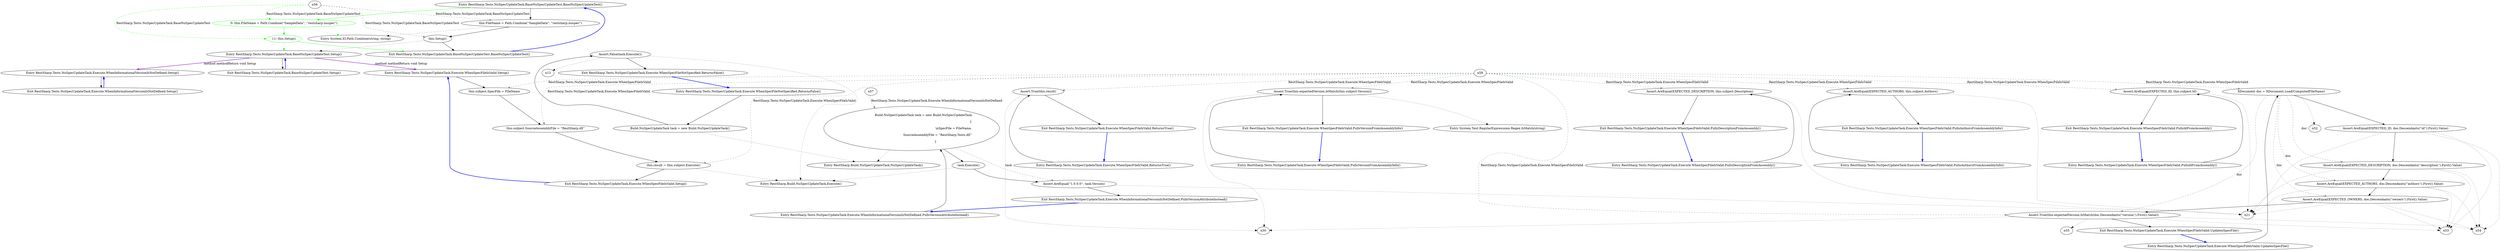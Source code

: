 digraph  {
n0 [cluster="RestSharp.Tests.NuSpecUpdateTask.BaseNuSpecUpdateTest.BaseNuSpecUpdateTest()", label="Entry RestSharp.Tests.NuSpecUpdateTask.BaseNuSpecUpdateTest.BaseNuSpecUpdateTest()", span="19-19"];
n1 [cluster="RestSharp.Tests.NuSpecUpdateTask.BaseNuSpecUpdateTest.BaseNuSpecUpdateTest()", label="this.FileName = Path.Combine(''SampleData'', ''restsharp.nuspec'')", span="21-21"];
d1 [cluster="RestSharp.Tests.NuSpecUpdateTask.BaseNuSpecUpdateTest.BaseNuSpecUpdateTest()", color=green, community=0, label="0: this.FileName = Path.Combine(''SampleData'', ''restsharp.nuspec'')", span="21-21"];
n2 [cluster="RestSharp.Tests.NuSpecUpdateTask.BaseNuSpecUpdateTest.BaseNuSpecUpdateTest()", label="this.Setup()", span="22-22"];
n4 [cluster="System.IO.Path.Combine(string, string)", label="Entry System.IO.Path.Combine(string, string)", span="0-0"];
n3 [cluster="RestSharp.Tests.NuSpecUpdateTask.BaseNuSpecUpdateTest.BaseNuSpecUpdateTest()", label="Exit RestSharp.Tests.NuSpecUpdateTask.BaseNuSpecUpdateTest.BaseNuSpecUpdateTest()", span="19-19"];
n5 [cluster="RestSharp.Tests.NuSpecUpdateTask.BaseNuSpecUpdateTest.Setup()", label="Entry RestSharp.Tests.NuSpecUpdateTask.BaseNuSpecUpdateTest.Setup()", span="25-25"];
d2 [cluster="RestSharp.Tests.NuSpecUpdateTask.BaseNuSpecUpdateTest.BaseNuSpecUpdateTest()", color=green, community=0, label="11: this.Setup()", span="22-22"];
n6 [cluster="RestSharp.Tests.NuSpecUpdateTask.BaseNuSpecUpdateTest.Setup()", label="Exit RestSharp.Tests.NuSpecUpdateTask.BaseNuSpecUpdateTest.Setup()", span="25-25"];
n14 [cluster="RestSharp.Tests.NuSpecUpdateTask.Execute.WhenInformationalVersionIsNotDefined.Setup()", label="Entry RestSharp.Tests.NuSpecUpdateTask.Execute.WhenInformationalVersionIsNotDefined.Setup()", span="45-45"];
n22 [cluster="RestSharp.Tests.NuSpecUpdateTask.Execute.WhenSpecFileIsValid.Setup()", label="Entry RestSharp.Tests.NuSpecUpdateTask.Execute.WhenSpecFileIsValid.Setup()", span="83-83"];
n7 [cluster="RestSharp.Tests.NuSpecUpdateTask.Execute.WhenSpecFileNotSpecified.ReturnsFalse()", label="Entry RestSharp.Tests.NuSpecUpdateTask.Execute.WhenSpecFileNotSpecified.ReturnsFalse()", span="34-34"];
n8 [cluster="RestSharp.Tests.NuSpecUpdateTask.Execute.WhenSpecFileNotSpecified.ReturnsFalse()", label="Build.NuSpecUpdateTask task = new Build.NuSpecUpdateTask()", span="36-36"];
n9 [cluster="RestSharp.Tests.NuSpecUpdateTask.Execute.WhenSpecFileNotSpecified.ReturnsFalse()", label="Assert.False(task.Execute())", span="38-38"];
n11 [cluster="RestSharp.Build.NuSpecUpdateTask.NuSpecUpdateTask()", label="Entry RestSharp.Build.NuSpecUpdateTask.NuSpecUpdateTask()", span="25-25"];
n10 [cluster="RestSharp.Tests.NuSpecUpdateTask.Execute.WhenSpecFileNotSpecified.ReturnsFalse()", label="Exit RestSharp.Tests.NuSpecUpdateTask.Execute.WhenSpecFileNotSpecified.ReturnsFalse()", span="34-34"];
n12 [cluster="RestSharp.Build.NuSpecUpdateTask.Execute()", label="Entry RestSharp.Build.NuSpecUpdateTask.Execute()", span="32-32"];
n15 [cluster="RestSharp.Tests.NuSpecUpdateTask.Execute.WhenInformationalVersionIsNotDefined.Setup()", label="Exit RestSharp.Tests.NuSpecUpdateTask.Execute.WhenInformationalVersionIsNotDefined.Setup()", span="45-45"];
n16 [cluster="RestSharp.Tests.NuSpecUpdateTask.Execute.WhenInformationalVersionIsNotDefined.PullsVersionAttributeInstead()", label="Entry RestSharp.Tests.NuSpecUpdateTask.Execute.WhenInformationalVersionIsNotDefined.PullsVersionAttributeInstead()", span="48-48"];
n17 [cluster="RestSharp.Tests.NuSpecUpdateTask.Execute.WhenInformationalVersionIsNotDefined.PullsVersionAttributeInstead()", label="Build.NuSpecUpdateTask task = new Build.NuSpecUpdateTask\r\n                                                  {\r\n                                                      \\nSpecFile = FileName,\r\n                                                      SourceAssemblyFile = ''RestSharp.Tests.dll''\r\n                                                  }", span="50-54"];
n18 [cluster="RestSharp.Tests.NuSpecUpdateTask.Execute.WhenInformationalVersionIsNotDefined.PullsVersionAttributeInstead()", label="task.Execute()", span="56-56"];
n19 [cluster="RestSharp.Tests.NuSpecUpdateTask.Execute.WhenInformationalVersionIsNotDefined.PullsVersionAttributeInstead()", label="Assert.AreEqual(''1.0.0.0'', task.Version)", span="58-58"];
n20 [cluster="RestSharp.Tests.NuSpecUpdateTask.Execute.WhenInformationalVersionIsNotDefined.PullsVersionAttributeInstead()", label="Exit RestSharp.Tests.NuSpecUpdateTask.Execute.WhenInformationalVersionIsNotDefined.PullsVersionAttributeInstead()", span="48-48"];
n23 [cluster="RestSharp.Tests.NuSpecUpdateTask.Execute.WhenSpecFileIsValid.Setup()", label="this.subject.SpecFile = FileName", span="85-85"];
n24 [cluster="RestSharp.Tests.NuSpecUpdateTask.Execute.WhenSpecFileIsValid.Setup()", label="this.subject.SourceAssemblyFile = ''RestSharp.dll''", span="86-86"];
n25 [cluster="RestSharp.Tests.NuSpecUpdateTask.Execute.WhenSpecFileIsValid.Setup()", label="this.result = this.subject.Execute()", span="87-87"];
n26 [cluster="RestSharp.Tests.NuSpecUpdateTask.Execute.WhenSpecFileIsValid.Setup()", label="Exit RestSharp.Tests.NuSpecUpdateTask.Execute.WhenSpecFileIsValid.Setup()", span="83-83"];
n27 [cluster="RestSharp.Tests.NuSpecUpdateTask.Execute.WhenSpecFileIsValid.ReturnsTrue()", label="Entry RestSharp.Tests.NuSpecUpdateTask.Execute.WhenSpecFileIsValid.ReturnsTrue()", span="91-91"];
n28 [cluster="RestSharp.Tests.NuSpecUpdateTask.Execute.WhenSpecFileIsValid.ReturnsTrue()", label="Assert.True(this.result)", span="93-93"];
n29 [cluster="RestSharp.Tests.NuSpecUpdateTask.Execute.WhenSpecFileIsValid.ReturnsTrue()", label="Exit RestSharp.Tests.NuSpecUpdateTask.Execute.WhenSpecFileIsValid.ReturnsTrue()", span="91-91"];
n31 [cluster="RestSharp.Tests.NuSpecUpdateTask.Execute.WhenSpecFileIsValid.PullsIdFromAssembly()", label="Entry RestSharp.Tests.NuSpecUpdateTask.Execute.WhenSpecFileIsValid.PullsIdFromAssembly()", span="97-97"];
n32 [cluster="RestSharp.Tests.NuSpecUpdateTask.Execute.WhenSpecFileIsValid.PullsIdFromAssembly()", label="Assert.AreEqual(EXPECTED_ID, this.subject.Id)", span="99-99"];
n33 [cluster="RestSharp.Tests.NuSpecUpdateTask.Execute.WhenSpecFileIsValid.PullsIdFromAssembly()", label="Exit RestSharp.Tests.NuSpecUpdateTask.Execute.WhenSpecFileIsValid.PullsIdFromAssembly()", span="97-97"];
n34 [cluster="RestSharp.Tests.NuSpecUpdateTask.Execute.WhenSpecFileIsValid.PullsDescriptionFromAssembly()", label="Entry RestSharp.Tests.NuSpecUpdateTask.Execute.WhenSpecFileIsValid.PullsDescriptionFromAssembly()", span="103-103"];
n35 [cluster="RestSharp.Tests.NuSpecUpdateTask.Execute.WhenSpecFileIsValid.PullsDescriptionFromAssembly()", label="Assert.AreEqual(EXPECTED_DESCRIPTION, this.subject.Description)", span="105-105"];
n36 [cluster="RestSharp.Tests.NuSpecUpdateTask.Execute.WhenSpecFileIsValid.PullsDescriptionFromAssembly()", label="Exit RestSharp.Tests.NuSpecUpdateTask.Execute.WhenSpecFileIsValid.PullsDescriptionFromAssembly()", span="103-103"];
n37 [cluster="RestSharp.Tests.NuSpecUpdateTask.Execute.WhenSpecFileIsValid.PullsVersionFromAssemblyInfo()", label="Entry RestSharp.Tests.NuSpecUpdateTask.Execute.WhenSpecFileIsValid.PullsVersionFromAssemblyInfo()", span="109-109"];
n38 [cluster="RestSharp.Tests.NuSpecUpdateTask.Execute.WhenSpecFileIsValid.PullsVersionFromAssemblyInfo()", label="Assert.True(this.expectedVersion.IsMatch(this.subject.Version))", span="111-111"];
n39 [cluster="RestSharp.Tests.NuSpecUpdateTask.Execute.WhenSpecFileIsValid.PullsVersionFromAssemblyInfo()", label="Exit RestSharp.Tests.NuSpecUpdateTask.Execute.WhenSpecFileIsValid.PullsVersionFromAssemblyInfo()", span="109-109"];
n40 [cluster="System.Text.RegularExpressions.Regex.IsMatch(string)", label="Entry System.Text.RegularExpressions.Regex.IsMatch(string)", span="0-0"];
n41 [cluster="RestSharp.Tests.NuSpecUpdateTask.Execute.WhenSpecFileIsValid.PullsAuthorsFromAssemblyInfo()", label="Entry RestSharp.Tests.NuSpecUpdateTask.Execute.WhenSpecFileIsValid.PullsAuthorsFromAssemblyInfo()", span="115-115"];
n42 [cluster="RestSharp.Tests.NuSpecUpdateTask.Execute.WhenSpecFileIsValid.PullsAuthorsFromAssemblyInfo()", label="Assert.AreEqual(EXPECTED_AUTHORS, this.subject.Authors)", span="117-117"];
n43 [cluster="RestSharp.Tests.NuSpecUpdateTask.Execute.WhenSpecFileIsValid.PullsAuthorsFromAssemblyInfo()", label="Exit RestSharp.Tests.NuSpecUpdateTask.Execute.WhenSpecFileIsValid.PullsAuthorsFromAssemblyInfo()", span="115-115"];
n44 [cluster="RestSharp.Tests.NuSpecUpdateTask.Execute.WhenSpecFileIsValid.UpdatesSpecFile()", label="Entry RestSharp.Tests.NuSpecUpdateTask.Execute.WhenSpecFileIsValid.UpdatesSpecFile()", span="121-121"];
n45 [cluster="RestSharp.Tests.NuSpecUpdateTask.Execute.WhenSpecFileIsValid.UpdatesSpecFile()", label="XDocument doc = XDocument.Load(ComputedFileName)", span="123-123"];
n46 [cluster="RestSharp.Tests.NuSpecUpdateTask.Execute.WhenSpecFileIsValid.UpdatesSpecFile()", label="Assert.AreEqual(EXPECTED_ID, doc.Descendants(''id'').First().Value)", span="125-125"];
n47 [cluster="RestSharp.Tests.NuSpecUpdateTask.Execute.WhenSpecFileIsValid.UpdatesSpecFile()", label="Assert.AreEqual(EXPECTED_DESCRIPTION, doc.Descendants(''description'').First().Value)", span="126-126"];
n48 [cluster="RestSharp.Tests.NuSpecUpdateTask.Execute.WhenSpecFileIsValid.UpdatesSpecFile()", label="Assert.AreEqual(EXPECTED_AUTHORS, doc.Descendants(''authors'').First().Value)", span="127-127"];
n49 [cluster="RestSharp.Tests.NuSpecUpdateTask.Execute.WhenSpecFileIsValid.UpdatesSpecFile()", label="Assert.AreEqual(EXPECTED_OWNERS, doc.Descendants(''owners'').First().Value)", span="128-128"];
n50 [cluster="RestSharp.Tests.NuSpecUpdateTask.Execute.WhenSpecFileIsValid.UpdatesSpecFile()", label="Assert.True(this.expectedVersion.IsMatch(doc.Descendants(''version'').First().Value))", span="129-129"];
n51 [cluster="RestSharp.Tests.NuSpecUpdateTask.Execute.WhenSpecFileIsValid.UpdatesSpecFile()", label="Exit RestSharp.Tests.NuSpecUpdateTask.Execute.WhenSpecFileIsValid.UpdatesSpecFile()", span="121-121"];
n13;
n21;
n30;
n52;
n53;
n54;
n55;
n56;
n57;
n58;
n0 -> n1  [key=0, style=solid];
n0 -> d1  [color=green, key=0, style=solid];
n1 -> n2  [key=0, style=solid];
n1 -> n4  [key=2, style=dotted];
d1 -> d2  [color=green, key=0, style=solid];
d1 -> n4  [color=green, key=2, style=dotted];
n2 -> n3  [key=0, style=solid];
n2 -> n5  [key=2, style=dotted];
n3 -> n0  [color=blue, key=0, style=bold];
n5 -> n6  [key=0, style=solid];
n5 -> n14  [color=darkorchid, key=3, label="method methodReturn void Setup", style=bold];
n5 -> n22  [color=darkorchid, key=3, label="method methodReturn void Setup", style=bold];
d2 -> n3  [color=green, key=0, style=solid];
d2 -> n5  [color=green, key=2, style=dotted];
n6 -> n5  [color=blue, key=0, style=bold];
n14 -> n15  [key=0, style=solid];
n22 -> n23  [key=0, style=solid];
n7 -> n8  [key=0, style=solid];
n8 -> n9  [key=0, style=solid];
n8 -> n11  [key=2, style=dotted];
n9 -> n10  [key=0, style=solid];
n9 -> n12  [key=2, style=dotted];
n9 -> n13  [key=2, style=dotted];
n10 -> n7  [color=blue, key=0, style=bold];
n15 -> n14  [color=blue, key=0, style=bold];
n16 -> n17  [key=0, style=solid];
n17 -> n11  [key=2, style=dotted];
n17 -> n18  [key=0, style=solid];
n17 -> n19  [color=darkseagreen4, key=1, label=task, style=dashed];
n18 -> n12  [key=2, style=dotted];
n18 -> n19  [key=0, style=solid];
n19 -> n20  [key=0, style=solid];
n19 -> n21  [key=2, style=dotted];
n20 -> n16  [color=blue, key=0, style=bold];
n23 -> n24  [key=0, style=solid];
n24 -> n25  [key=0, style=solid];
n25 -> n12  [key=2, style=dotted];
n25 -> n26  [key=0, style=solid];
n26 -> n22  [color=blue, key=0, style=bold];
n27 -> n28  [key=0, style=solid];
n28 -> n29  [key=0, style=solid];
n28 -> n30  [key=2, style=dotted];
n29 -> n27  [color=blue, key=0, style=bold];
n31 -> n32  [key=0, style=solid];
n32 -> n21  [key=2, style=dotted];
n32 -> n33  [key=0, style=solid];
n33 -> n31  [color=blue, key=0, style=bold];
n34 -> n35  [key=0, style=solid];
n35 -> n21  [key=2, style=dotted];
n35 -> n36  [key=0, style=solid];
n36 -> n34  [color=blue, key=0, style=bold];
n37 -> n38  [key=0, style=solid];
n38 -> n30  [key=2, style=dotted];
n38 -> n39  [key=0, style=solid];
n38 -> n40  [key=2, style=dotted];
n39 -> n37  [color=blue, key=0, style=bold];
n41 -> n42  [key=0, style=solid];
n42 -> n21  [key=2, style=dotted];
n42 -> n43  [key=0, style=solid];
n43 -> n41  [color=blue, key=0, style=bold];
n44 -> n45  [key=0, style=solid];
n45 -> n46  [key=0, style=solid];
n45 -> n47  [color=darkseagreen4, key=1, label=doc, style=dashed];
n45 -> n48  [color=darkseagreen4, key=1, label=doc, style=dashed];
n45 -> n49  [color=darkseagreen4, key=1, label=doc, style=dashed];
n45 -> n50  [color=darkseagreen4, key=1, label=doc, style=dashed];
n45 -> n52  [key=2, style=dotted];
n46 -> n21  [key=2, style=dotted];
n46 -> n47  [key=0, style=solid];
n46 -> n53  [key=2, style=dotted];
n46 -> n54  [key=2, style=dotted];
n47 -> n21  [key=2, style=dotted];
n47 -> n48  [key=0, style=solid];
n47 -> n53  [key=2, style=dotted];
n47 -> n54  [key=2, style=dotted];
n48 -> n21  [key=2, style=dotted];
n48 -> n49  [key=0, style=solid];
n48 -> n53  [key=2, style=dotted];
n48 -> n54  [key=2, style=dotted];
n49 -> n21  [key=2, style=dotted];
n49 -> n50  [key=0, style=solid];
n49 -> n53  [key=2, style=dotted];
n49 -> n54  [key=2, style=dotted];
n50 -> n30  [key=2, style=dotted];
n50 -> n51  [key=0, style=solid];
n50 -> n53  [key=2, style=dotted];
n50 -> n54  [key=2, style=dotted];
n50 -> n55  [key=2, style=dotted];
n51 -> n44  [color=blue, key=0, style=bold];
n56 -> n1  [color=darkseagreen4, key=1, label="RestSharp.Tests.NuSpecUpdateTask.BaseNuSpecUpdateTest", style=dashed];
n56 -> n2  [color=darkseagreen4, key=1, label="RestSharp.Tests.NuSpecUpdateTask.BaseNuSpecUpdateTest", style=dashed];
n56 -> d1  [color=green, key=1, label="RestSharp.Tests.NuSpecUpdateTask.BaseNuSpecUpdateTest", style=dashed];
n56 -> d2  [color=green, key=1, label="RestSharp.Tests.NuSpecUpdateTask.BaseNuSpecUpdateTest", style=dashed];
n57 -> n17  [color=darkseagreen4, key=1, label="RestSharp.Tests.NuSpecUpdateTask.Execute.WhenInformationalVersionIsNotDefined", style=dashed];
n58 -> n23  [color=darkseagreen4, key=1, label="RestSharp.Tests.NuSpecUpdateTask.Execute.WhenSpecFileIsValid", style=dashed];
n58 -> n24  [color=darkseagreen4, key=1, label="RestSharp.Tests.NuSpecUpdateTask.Execute.WhenSpecFileIsValid", style=dashed];
n58 -> n25  [color=darkseagreen4, key=1, label="RestSharp.Tests.NuSpecUpdateTask.Execute.WhenSpecFileIsValid", style=dashed];
n58 -> n28  [color=darkseagreen4, key=1, label="RestSharp.Tests.NuSpecUpdateTask.Execute.WhenSpecFileIsValid", style=dashed];
n58 -> n32  [color=darkseagreen4, key=1, label="RestSharp.Tests.NuSpecUpdateTask.Execute.WhenSpecFileIsValid", style=dashed];
n58 -> n35  [color=darkseagreen4, key=1, label="RestSharp.Tests.NuSpecUpdateTask.Execute.WhenSpecFileIsValid", style=dashed];
n58 -> n38  [color=darkseagreen4, key=1, label="RestSharp.Tests.NuSpecUpdateTask.Execute.WhenSpecFileIsValid", style=dashed];
n58 -> n42  [color=darkseagreen4, key=1, label="RestSharp.Tests.NuSpecUpdateTask.Execute.WhenSpecFileIsValid", style=dashed];
n58 -> n45  [color=darkseagreen4, key=1, label="RestSharp.Tests.NuSpecUpdateTask.Execute.WhenSpecFileIsValid", style=dashed];
n58 -> n50  [color=darkseagreen4, key=1, label="RestSharp.Tests.NuSpecUpdateTask.Execute.WhenSpecFileIsValid", style=dashed];
}
